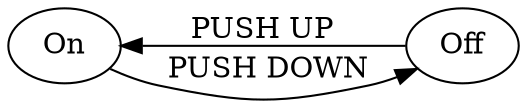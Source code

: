 digraph d{
	rankdir=RL
	"Off"->"On"[label="PUSH UP"]
	"On"->"Off"[label=" PUSH DOWN"]

}
/*
digraph d {
 A [label="Hello"]
 B [label="World"]
 C [label="Everyone"]
 A -> { B C }
}
1.2, 1.4, 1.5, 1.6, 1.8, 
1.9, and 1.21 using dot. 
*/


